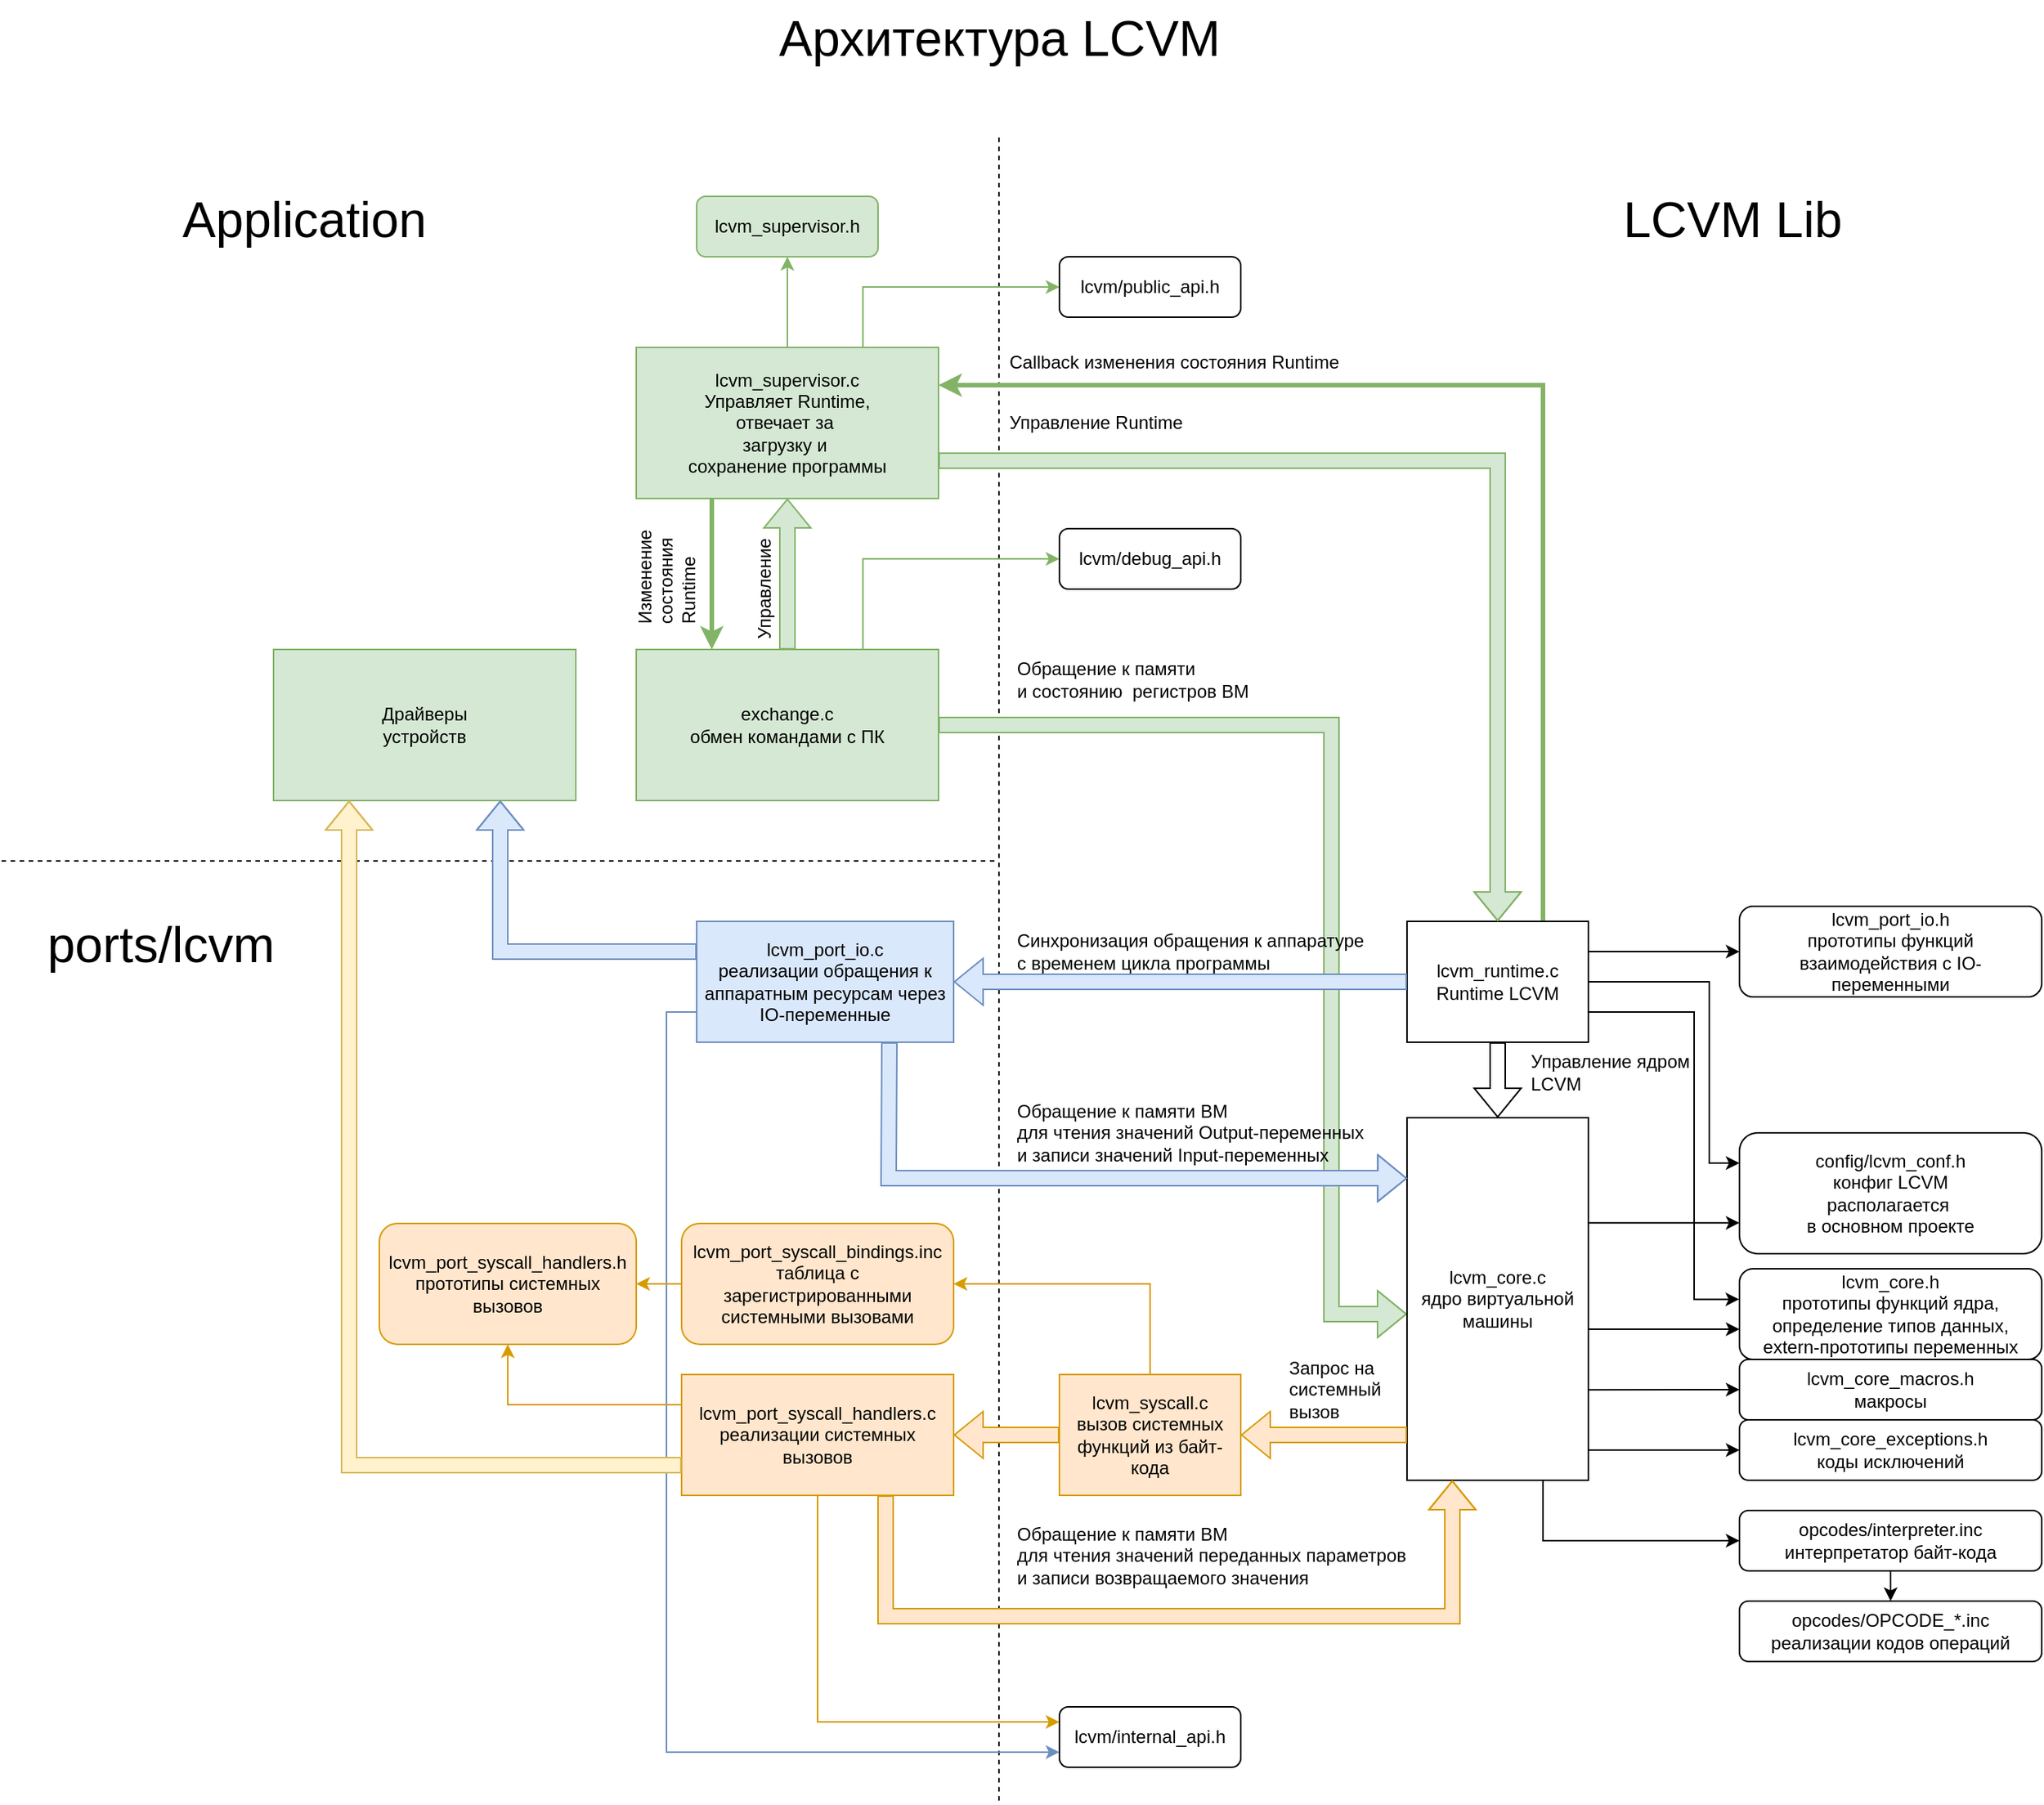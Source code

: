 <mxfile version="28.0.4">
  <diagram name="Страница — 1" id="QuSMrsaTc8MP4F4kiNQF">
    <mxGraphModel dx="2189" dy="1363" grid="1" gridSize="10" guides="1" tooltips="1" connect="1" arrows="1" fold="1" page="0" pageScale="1" pageWidth="1169" pageHeight="827" math="0" shadow="0">
      <root>
        <mxCell id="0" />
        <mxCell id="1" parent="0" />
        <mxCell id="4JZ9h9YK1ufNmpq5-3Gf-28" value="" style="endArrow=none;dashed=1;html=1;rounded=0;" parent="1" edge="1">
          <mxGeometry width="50" height="50" relative="1" as="geometry">
            <mxPoint y="1142.133" as="sourcePoint" />
            <mxPoint y="40" as="targetPoint" />
          </mxGeometry>
        </mxCell>
        <mxCell id="Y_vd4BQVCZv7Dsui712i-14" style="edgeStyle=orthogonalEdgeStyle;rounded=0;orthogonalLoop=1;jettySize=auto;html=1;exitX=0;exitY=0.75;exitDx=0;exitDy=0;entryX=0;entryY=0.75;entryDx=0;entryDy=0;fillColor=#dae8fc;strokeColor=#6c8ebf;jumpStyle=none;" parent="1" source="4JZ9h9YK1ufNmpq5-3Gf-56" target="Y_vd4BQVCZv7Dsui712i-1" edge="1">
          <mxGeometry relative="1" as="geometry">
            <Array as="points">
              <mxPoint x="-220" y="620" />
              <mxPoint x="-220" y="1110" />
            </Array>
          </mxGeometry>
        </mxCell>
        <mxCell id="4JZ9h9YK1ufNmpq5-3Gf-72" value="" style="shape=flexArrow;endArrow=classic;html=1;rounded=0;fillColor=#d5e8d4;strokeColor=#82b366;entryX=0;entryY=0.5;entryDx=0;entryDy=0;exitX=1;exitY=0.5;exitDx=0;exitDy=0;" parent="1" source="d5LIiJNJ_tfaaFNY0r7_-4" edge="1">
          <mxGeometry width="50" height="50" relative="1" as="geometry">
            <mxPoint x="-20" y="515" as="sourcePoint" />
            <mxPoint x="270" y="820" as="targetPoint" />
            <Array as="points">
              <mxPoint x="220" y="430" />
              <mxPoint x="220" y="820" />
            </Array>
          </mxGeometry>
        </mxCell>
        <mxCell id="Y_vd4BQVCZv7Dsui712i-16" style="edgeStyle=orthogonalEdgeStyle;rounded=0;orthogonalLoop=1;jettySize=auto;html=1;exitX=0.75;exitY=1;exitDx=0;exitDy=0;entryX=0;entryY=0.5;entryDx=0;entryDy=0;" parent="1" source="4JZ9h9YK1ufNmpq5-3Gf-1" target="4JZ9h9YK1ufNmpq5-3Gf-10" edge="1">
          <mxGeometry relative="1" as="geometry" />
        </mxCell>
        <mxCell id="4JZ9h9YK1ufNmpq5-3Gf-1" value="lcvm_core.c&lt;div&gt;ядро виртуальной машины&lt;/div&gt;" style="rounded=0;whiteSpace=wrap;html=1;snapToPoint=0;" parent="1" vertex="1">
          <mxGeometry x="270" y="690" width="120" height="240" as="geometry" />
        </mxCell>
        <mxCell id="4JZ9h9YK1ufNmpq5-3Gf-2" value="lcvm_core_macros.h&lt;div&gt;макросы&lt;/div&gt;" style="rounded=1;whiteSpace=wrap;html=1;" parent="1" vertex="1">
          <mxGeometry x="490" y="850" width="200" height="40" as="geometry" />
        </mxCell>
        <mxCell id="4JZ9h9YK1ufNmpq5-3Gf-3" value="lcvm_core_exceptions.h&lt;div&gt;коды исключений&lt;/div&gt;" style="rounded=1;whiteSpace=wrap;html=1;" parent="1" vertex="1">
          <mxGeometry x="490" y="890" width="200" height="40" as="geometry" />
        </mxCell>
        <mxCell id="4JZ9h9YK1ufNmpq5-3Gf-4" value="lcvm_core.h&lt;div&gt;прототипы функций ядра,&lt;/div&gt;&lt;div&gt;определение типов данных,&lt;/div&gt;&lt;div&gt;extern-прототипы переменных&lt;/div&gt;" style="rounded=1;whiteSpace=wrap;html=1;" parent="1" vertex="1">
          <mxGeometry x="490" y="790" width="200" height="60" as="geometry" />
        </mxCell>
        <mxCell id="4JZ9h9YK1ufNmpq5-3Gf-5" value="lcvm_port_io.h&lt;div&gt;&lt;div&gt;прототипы функций взаимодействия с IO-переменными&lt;/div&gt;&lt;/div&gt;" style="rounded=1;whiteSpace=wrap;html=1;" parent="1" vertex="1">
          <mxGeometry x="490" y="550" width="200" height="60" as="geometry" />
        </mxCell>
        <mxCell id="Y_vd4BQVCZv7Dsui712i-17" style="edgeStyle=orthogonalEdgeStyle;rounded=0;orthogonalLoop=1;jettySize=auto;html=1;exitX=0.5;exitY=1;exitDx=0;exitDy=0;entryX=0.5;entryY=0;entryDx=0;entryDy=0;" parent="1" source="4JZ9h9YK1ufNmpq5-3Gf-10" target="4JZ9h9YK1ufNmpq5-3Gf-12" edge="1">
          <mxGeometry relative="1" as="geometry" />
        </mxCell>
        <mxCell id="4JZ9h9YK1ufNmpq5-3Gf-10" value="opcodes/interpreter.inc&lt;div&gt;интерпретатор байт-кода&lt;/div&gt;" style="rounded=1;whiteSpace=wrap;html=1;" parent="1" vertex="1">
          <mxGeometry x="490" y="950" width="200" height="40" as="geometry" />
        </mxCell>
        <mxCell id="4JZ9h9YK1ufNmpq5-3Gf-12" value="opcodes/OPCODE_*.inc&lt;div&gt;реализации кодов операций&lt;/div&gt;" style="rounded=1;whiteSpace=wrap;html=1;" parent="1" vertex="1">
          <mxGeometry x="490" y="1010" width="200" height="40" as="geometry" />
        </mxCell>
        <mxCell id="Y_vd4BQVCZv7Dsui712i-8" style="edgeStyle=orthogonalEdgeStyle;rounded=0;orthogonalLoop=1;jettySize=auto;html=1;exitX=0.5;exitY=0;exitDx=0;exitDy=0;entryX=1;entryY=0.5;entryDx=0;entryDy=0;fillColor=#ffe6cc;strokeColor=#d79b00;" parent="1" source="4JZ9h9YK1ufNmpq5-3Gf-15" target="4JZ9h9YK1ufNmpq5-3Gf-31" edge="1">
          <mxGeometry relative="1" as="geometry" />
        </mxCell>
        <mxCell id="4JZ9h9YK1ufNmpq5-3Gf-15" value="lcvm_syscall.c&lt;div&gt;вызов системных функций из байт-кода&lt;/div&gt;" style="rounded=0;whiteSpace=wrap;html=1;fillColor=#ffe6cc;strokeColor=#d79b00;" parent="1" vertex="1">
          <mxGeometry x="40" y="860" width="120" height="80" as="geometry" />
        </mxCell>
        <mxCell id="4JZ9h9YK1ufNmpq5-3Gf-73" style="edgeStyle=orthogonalEdgeStyle;rounded=0;orthogonalLoop=1;jettySize=auto;html=1;exitX=0.75;exitY=0;exitDx=0;exitDy=0;fillColor=#d5e8d4;strokeColor=#82b366;entryX=1;entryY=0.25;entryDx=0;entryDy=0;strokeWidth=3;" parent="1" source="4JZ9h9YK1ufNmpq5-3Gf-20" target="4JZ9h9YK1ufNmpq5-3Gf-68" edge="1">
          <mxGeometry relative="1" as="geometry">
            <mxPoint x="-30" y="450" as="targetPoint" />
          </mxGeometry>
        </mxCell>
        <mxCell id="d5LIiJNJ_tfaaFNY0r7_-14" style="edgeStyle=orthogonalEdgeStyle;rounded=0;orthogonalLoop=1;jettySize=auto;html=1;exitX=1;exitY=0.25;exitDx=0;exitDy=0;entryX=0;entryY=0.5;entryDx=0;entryDy=0;" parent="1" source="4JZ9h9YK1ufNmpq5-3Gf-20" target="4JZ9h9YK1ufNmpq5-3Gf-5" edge="1">
          <mxGeometry relative="1" as="geometry" />
        </mxCell>
        <mxCell id="d5LIiJNJ_tfaaFNY0r7_-23" style="edgeStyle=orthogonalEdgeStyle;rounded=0;orthogonalLoop=1;jettySize=auto;html=1;exitX=1;exitY=0.75;exitDx=0;exitDy=0;entryX=-0.001;entryY=0.337;entryDx=0;entryDy=0;entryPerimeter=0;" parent="1" source="4JZ9h9YK1ufNmpq5-3Gf-20" target="4JZ9h9YK1ufNmpq5-3Gf-4" edge="1">
          <mxGeometry relative="1" as="geometry">
            <mxPoint x="460" y="810" as="targetPoint" />
            <Array as="points">
              <mxPoint x="460" y="620" />
              <mxPoint x="460" y="810" />
            </Array>
          </mxGeometry>
        </mxCell>
        <mxCell id="d5LIiJNJ_tfaaFNY0r7_-24" style="edgeStyle=orthogonalEdgeStyle;rounded=0;orthogonalLoop=1;jettySize=auto;html=1;exitX=1;exitY=0.5;exitDx=0;exitDy=0;entryX=0;entryY=0.25;entryDx=0;entryDy=0;" parent="1" source="4JZ9h9YK1ufNmpq5-3Gf-20" target="d5LIiJNJ_tfaaFNY0r7_-13" edge="1">
          <mxGeometry relative="1" as="geometry">
            <Array as="points">
              <mxPoint x="470" y="600" />
              <mxPoint x="470" y="720" />
            </Array>
          </mxGeometry>
        </mxCell>
        <mxCell id="4JZ9h9YK1ufNmpq5-3Gf-20" value="lcvm_runtime.c&lt;div&gt;Runtime LCVM&lt;/div&gt;" style="rounded=0;whiteSpace=wrap;html=1;" parent="1" vertex="1">
          <mxGeometry x="270" y="560" width="120" height="80" as="geometry" />
        </mxCell>
        <mxCell id="4JZ9h9YK1ufNmpq5-3Gf-22" value="" style="shape=flexArrow;endArrow=classic;html=1;rounded=0;exitX=0.5;exitY=1;exitDx=0;exitDy=0;entryX=0.5;entryY=0;entryDx=0;entryDy=0;" parent="1" source="4JZ9h9YK1ufNmpq5-3Gf-20" target="4JZ9h9YK1ufNmpq5-3Gf-1" edge="1">
          <mxGeometry width="50" height="50" relative="1" as="geometry">
            <mxPoint x="230" y="820" as="sourcePoint" />
            <mxPoint x="330" y="680" as="targetPoint" />
          </mxGeometry>
        </mxCell>
        <mxCell id="4JZ9h9YK1ufNmpq5-3Gf-23" value="" style="shape=flexArrow;endArrow=classic;html=1;rounded=0;exitX=0;exitY=0.875;exitDx=0;exitDy=0;entryX=1;entryY=0.5;entryDx=0;entryDy=0;fillColor=#ffe6cc;strokeColor=#d79b00;exitPerimeter=0;" parent="1" source="4JZ9h9YK1ufNmpq5-3Gf-1" target="4JZ9h9YK1ufNmpq5-3Gf-15" edge="1">
          <mxGeometry width="50" height="50" relative="1" as="geometry">
            <mxPoint x="180" y="780" as="sourcePoint" />
            <mxPoint x="230" y="730" as="targetPoint" />
          </mxGeometry>
        </mxCell>
        <mxCell id="4JZ9h9YK1ufNmpq5-3Gf-24" value="Управление ядром&amp;nbsp;&lt;div&gt;LCVM&lt;/div&gt;" style="text;html=1;align=left;verticalAlign=middle;resizable=0;points=[];autosize=1;strokeColor=none;fillColor=none;" parent="1" vertex="1">
          <mxGeometry x="350" y="640" width="130" height="40" as="geometry" />
        </mxCell>
        <mxCell id="4JZ9h9YK1ufNmpq5-3Gf-25" value="Запрос на&amp;nbsp;&lt;div&gt;системный&amp;nbsp;&lt;/div&gt;&lt;div&gt;&lt;span style=&quot;background-color: transparent; color: light-dark(rgb(0, 0, 0), rgb(255, 255, 255));&quot;&gt;вызов&amp;nbsp;&lt;/span&gt;&lt;/div&gt;" style="text;html=1;align=left;verticalAlign=middle;resizable=0;points=[];autosize=1;strokeColor=none;fillColor=none;" parent="1" vertex="1">
          <mxGeometry x="190" y="840" width="90" height="60" as="geometry" />
        </mxCell>
        <mxCell id="4JZ9h9YK1ufNmpq5-3Gf-26" value="" style="shape=flexArrow;endArrow=classic;html=1;rounded=0;exitX=0;exitY=0.5;exitDx=0;exitDy=0;fillColor=#ffe6cc;strokeColor=#d79b00;entryX=1;entryY=0.5;entryDx=0;entryDy=0;" parent="1" source="4JZ9h9YK1ufNmpq5-3Gf-15" target="4JZ9h9YK1ufNmpq5-3Gf-33" edge="1">
          <mxGeometry width="50" height="50" relative="1" as="geometry">
            <mxPoint x="-70" y="870" as="sourcePoint" />
            <mxPoint x="-50" y="900" as="targetPoint" />
          </mxGeometry>
        </mxCell>
        <mxCell id="4JZ9h9YK1ufNmpq5-3Gf-29" value="&lt;font style=&quot;font-size: 33px;&quot;&gt;LCVM Lib&lt;/font&gt;" style="text;html=1;align=center;verticalAlign=middle;resizable=0;points=[];autosize=1;strokeColor=none;fillColor=none;" parent="1" vertex="1">
          <mxGeometry x="400" y="70" width="170" height="50" as="geometry" />
        </mxCell>
        <mxCell id="4JZ9h9YK1ufNmpq5-3Gf-30" value="&lt;font style=&quot;font-size: 33px;&quot;&gt;ports/lcvm&lt;/font&gt;" style="text;html=1;align=center;verticalAlign=middle;resizable=0;points=[];autosize=1;strokeColor=none;fillColor=none;" parent="1" vertex="1">
          <mxGeometry x="-640" y="550" width="170" height="50" as="geometry" />
        </mxCell>
        <mxCell id="Y_vd4BQVCZv7Dsui712i-9" style="edgeStyle=orthogonalEdgeStyle;rounded=0;orthogonalLoop=1;jettySize=auto;html=1;exitX=0;exitY=0.5;exitDx=0;exitDy=0;entryX=1;entryY=0.5;entryDx=0;entryDy=0;fillColor=#ffe6cc;strokeColor=#d79b00;" parent="1" source="4JZ9h9YK1ufNmpq5-3Gf-31" target="4JZ9h9YK1ufNmpq5-3Gf-34" edge="1">
          <mxGeometry relative="1" as="geometry" />
        </mxCell>
        <mxCell id="4JZ9h9YK1ufNmpq5-3Gf-31" value="lcvm_port_syscall_bindings.inc&lt;div&gt;таблица с зарегистрированными системными вызовами&lt;/div&gt;" style="rounded=1;whiteSpace=wrap;html=1;fillColor=#ffe6cc;strokeColor=#d79b00;" parent="1" vertex="1">
          <mxGeometry x="-210" y="760" width="180" height="80" as="geometry" />
        </mxCell>
        <mxCell id="Y_vd4BQVCZv7Dsui712i-10" style="edgeStyle=orthogonalEdgeStyle;rounded=0;orthogonalLoop=1;jettySize=auto;html=1;exitX=0;exitY=0.25;exitDx=0;exitDy=0;entryX=0.5;entryY=1;entryDx=0;entryDy=0;fillColor=#ffe6cc;strokeColor=#d79b00;" parent="1" source="4JZ9h9YK1ufNmpq5-3Gf-33" target="4JZ9h9YK1ufNmpq5-3Gf-34" edge="1">
          <mxGeometry relative="1" as="geometry" />
        </mxCell>
        <mxCell id="Y_vd4BQVCZv7Dsui712i-15" style="edgeStyle=orthogonalEdgeStyle;rounded=0;orthogonalLoop=1;jettySize=auto;html=1;exitX=0.5;exitY=1;exitDx=0;exitDy=0;entryX=0;entryY=0.25;entryDx=0;entryDy=0;fillColor=#ffe6cc;strokeColor=#d79b00;" parent="1" source="4JZ9h9YK1ufNmpq5-3Gf-33" target="Y_vd4BQVCZv7Dsui712i-1" edge="1">
          <mxGeometry relative="1" as="geometry" />
        </mxCell>
        <mxCell id="4JZ9h9YK1ufNmpq5-3Gf-33" value="lcvm_port_syscall_handlers.c&lt;div&gt;реализации системных вызовов&lt;/div&gt;" style="rounded=0;whiteSpace=wrap;html=1;fillColor=#ffe6cc;strokeColor=#d79b00;" parent="1" vertex="1">
          <mxGeometry x="-210" y="860" width="180" height="80" as="geometry" />
        </mxCell>
        <mxCell id="4JZ9h9YK1ufNmpq5-3Gf-34" value="lcvm_port_syscall_handlers.h&lt;div&gt;прототипы системных вызовов&lt;/div&gt;" style="rounded=1;whiteSpace=wrap;html=1;fillColor=#ffe6cc;strokeColor=#d79b00;" parent="1" vertex="1">
          <mxGeometry x="-410" y="760" width="170" height="80" as="geometry" />
        </mxCell>
        <mxCell id="4JZ9h9YK1ufNmpq5-3Gf-41" value="" style="shape=flexArrow;endArrow=classic;html=1;rounded=0;entryX=0.25;entryY=1;entryDx=0;entryDy=0;fillColor=#ffe6cc;strokeColor=#d79b00;exitX=0.75;exitY=1;exitDx=0;exitDy=0;" parent="1" source="4JZ9h9YK1ufNmpq5-3Gf-33" target="4JZ9h9YK1ufNmpq5-3Gf-1" edge="1">
          <mxGeometry width="50" height="50" relative="1" as="geometry">
            <mxPoint x="-100" y="940" as="sourcePoint" />
            <mxPoint x="300" y="950" as="targetPoint" />
            <Array as="points">
              <mxPoint x="-75" y="1020" />
              <mxPoint x="300" y="1020" />
            </Array>
          </mxGeometry>
        </mxCell>
        <mxCell id="4JZ9h9YK1ufNmpq5-3Gf-42" value="Обращение к памяти ВМ&amp;nbsp;&lt;div&gt;для чтения значений переданных параметров&amp;nbsp;&lt;/div&gt;&lt;div&gt;и записи возвращаемого значения&lt;/div&gt;" style="text;html=1;align=left;verticalAlign=middle;resizable=0;points=[];autosize=1;strokeColor=none;fillColor=none;" parent="1" vertex="1">
          <mxGeometry x="10" y="950" width="280" height="60" as="geometry" />
        </mxCell>
        <mxCell id="4JZ9h9YK1ufNmpq5-3Gf-56" value="lcvm_port_io.c&lt;div&gt;реализации обращения к аппаратным ресурсам через IO-переменные&lt;/div&gt;" style="rounded=0;whiteSpace=wrap;html=1;fillColor=#dae8fc;strokeColor=#6c8ebf;" parent="1" vertex="1">
          <mxGeometry x="-200" y="560" width="170" height="80" as="geometry" />
        </mxCell>
        <mxCell id="4JZ9h9YK1ufNmpq5-3Gf-57" value="" style="shape=flexArrow;endArrow=classic;html=1;rounded=0;exitX=0.75;exitY=1;exitDx=0;exitDy=0;fillColor=#dae8fc;strokeColor=#6c8ebf;entryX=0.001;entryY=0.167;entryDx=0;entryDy=0;entryPerimeter=0;" parent="1" source="4JZ9h9YK1ufNmpq5-3Gf-56" target="4JZ9h9YK1ufNmpq5-3Gf-1" edge="1">
          <mxGeometry width="50" height="50" relative="1" as="geometry">
            <mxPoint x="-120" y="730" as="sourcePoint" />
            <mxPoint x="220" y="820" as="targetPoint" />
            <Array as="points">
              <mxPoint x="-73" y="730" />
              <mxPoint x="150" y="730" />
              <mxPoint x="240" y="730" />
            </Array>
          </mxGeometry>
        </mxCell>
        <mxCell id="4JZ9h9YK1ufNmpq5-3Gf-59" value="Обращение к памяти ВМ&amp;nbsp;&lt;div&gt;для чтения значений Output-переменных&amp;nbsp;&lt;/div&gt;&lt;div&gt;и записи значений Input-переменных&lt;/div&gt;" style="text;html=1;align=left;verticalAlign=middle;resizable=0;points=[];autosize=1;strokeColor=none;fillColor=none;" parent="1" vertex="1">
          <mxGeometry x="10" y="670" width="260" height="60" as="geometry" />
        </mxCell>
        <mxCell id="4JZ9h9YK1ufNmpq5-3Gf-61" value="" style="shape=flexArrow;endArrow=classic;html=1;rounded=0;exitX=0;exitY=0.5;exitDx=0;exitDy=0;entryX=1;entryY=0.5;entryDx=0;entryDy=0;fillColor=#dae8fc;strokeColor=#6c8ebf;" parent="1" source="4JZ9h9YK1ufNmpq5-3Gf-20" target="4JZ9h9YK1ufNmpq5-3Gf-56" edge="1">
          <mxGeometry width="50" height="50" relative="1" as="geometry">
            <mxPoint x="100" y="590" as="sourcePoint" />
            <mxPoint x="150" y="540" as="targetPoint" />
          </mxGeometry>
        </mxCell>
        <mxCell id="4JZ9h9YK1ufNmpq5-3Gf-62" value="Синхронизация обращения к аппаратуре&amp;nbsp;&lt;div&gt;с временем цикла программы&lt;/div&gt;" style="text;html=1;align=left;verticalAlign=middle;resizable=0;points=[];autosize=1;strokeColor=none;fillColor=none;" parent="1" vertex="1">
          <mxGeometry x="10" y="560" width="260" height="40" as="geometry" />
        </mxCell>
        <mxCell id="4JZ9h9YK1ufNmpq5-3Gf-65" value="Драйверы&lt;div&gt;устройств&lt;/div&gt;" style="rounded=0;whiteSpace=wrap;html=1;fillColor=#d5e8d4;strokeColor=#82b366;" parent="1" vertex="1">
          <mxGeometry x="-480" y="380" width="200" height="100" as="geometry" />
        </mxCell>
        <mxCell id="Y_vd4BQVCZv7Dsui712i-7" style="edgeStyle=orthogonalEdgeStyle;rounded=0;orthogonalLoop=1;jettySize=auto;html=1;exitX=0.75;exitY=0;exitDx=0;exitDy=0;entryX=0;entryY=0.5;entryDx=0;entryDy=0;fillColor=#d5e8d4;strokeColor=#82b366;" parent="1" source="4JZ9h9YK1ufNmpq5-3Gf-68" target="4JZ9h9YK1ufNmpq5-3Gf-70" edge="1">
          <mxGeometry relative="1" as="geometry" />
        </mxCell>
        <mxCell id="d5LIiJNJ_tfaaFNY0r7_-2" style="edgeStyle=orthogonalEdgeStyle;rounded=0;orthogonalLoop=1;jettySize=auto;html=1;exitX=0.5;exitY=0;exitDx=0;exitDy=0;entryX=0.5;entryY=1;entryDx=0;entryDy=0;fillColor=#d5e8d4;strokeColor=#82b366;" parent="1" source="4JZ9h9YK1ufNmpq5-3Gf-68" target="d5LIiJNJ_tfaaFNY0r7_-1" edge="1">
          <mxGeometry relative="1" as="geometry" />
        </mxCell>
        <mxCell id="d5LIiJNJ_tfaaFNY0r7_-9" style="edgeStyle=orthogonalEdgeStyle;rounded=0;orthogonalLoop=1;jettySize=auto;html=1;exitX=0.25;exitY=1;exitDx=0;exitDy=0;entryX=0.25;entryY=0;entryDx=0;entryDy=0;fillColor=#d5e8d4;strokeColor=#82b366;strokeWidth=3;" parent="1" source="4JZ9h9YK1ufNmpq5-3Gf-68" target="d5LIiJNJ_tfaaFNY0r7_-4" edge="1">
          <mxGeometry relative="1" as="geometry" />
        </mxCell>
        <mxCell id="4JZ9h9YK1ufNmpq5-3Gf-68" value="lcvm_supervisor.c&lt;div&gt;Управляет Runtime,&lt;/div&gt;&lt;div&gt;отвечает за&amp;nbsp;&lt;/div&gt;&lt;div&gt;загрузку и&amp;nbsp;&lt;/div&gt;&lt;div&gt;сохранение программы&lt;/div&gt;" style="rounded=0;whiteSpace=wrap;html=1;fillColor=#d5e8d4;strokeColor=#82b366;" parent="1" vertex="1">
          <mxGeometry x="-240" y="180" width="200" height="100" as="geometry" />
        </mxCell>
        <mxCell id="4JZ9h9YK1ufNmpq5-3Gf-69" value="" style="shape=flexArrow;endArrow=classic;html=1;rounded=0;entryX=0.5;entryY=0;entryDx=0;entryDy=0;fillColor=#d5e8d4;strokeColor=#82b366;exitX=1;exitY=0.75;exitDx=0;exitDy=0;" parent="1" source="4JZ9h9YK1ufNmpq5-3Gf-68" target="4JZ9h9YK1ufNmpq5-3Gf-20" edge="1">
          <mxGeometry width="50" height="50" relative="1" as="geometry">
            <mxPoint x="-20" y="490" as="sourcePoint" />
            <mxPoint x="190" y="460" as="targetPoint" />
            <Array as="points">
              <mxPoint x="330" y="255" />
            </Array>
          </mxGeometry>
        </mxCell>
        <mxCell id="4JZ9h9YK1ufNmpq5-3Gf-70" value="lcvm/public_api.h" style="rounded=1;whiteSpace=wrap;html=1;" parent="1" vertex="1">
          <mxGeometry x="40" y="120" width="120" height="40" as="geometry" />
        </mxCell>
        <mxCell id="4JZ9h9YK1ufNmpq5-3Gf-74" value="Callback изменения состояния Runtime" style="text;html=1;align=left;verticalAlign=middle;resizable=0;points=[];autosize=1;strokeColor=none;fillColor=none;" parent="1" vertex="1">
          <mxGeometry x="5" y="175" width="240" height="30" as="geometry" />
        </mxCell>
        <mxCell id="4JZ9h9YK1ufNmpq5-3Gf-77" value="Управление Runtime" style="text;html=1;align=left;verticalAlign=middle;resizable=0;points=[];autosize=1;strokeColor=none;fillColor=none;" parent="1" vertex="1">
          <mxGeometry x="5" y="215" width="140" height="30" as="geometry" />
        </mxCell>
        <mxCell id="4JZ9h9YK1ufNmpq5-3Gf-78" value="Обращение к памяти&amp;nbsp;&lt;div&gt;и состоянию&amp;nbsp; регистров ВМ&lt;/div&gt;" style="text;html=1;align=left;verticalAlign=middle;resizable=0;points=[];autosize=1;strokeColor=none;fillColor=none;" parent="1" vertex="1">
          <mxGeometry x="10" y="380" width="180" height="40" as="geometry" />
        </mxCell>
        <mxCell id="Y_vd4BQVCZv7Dsui712i-1" value="lcvm/internal_api.h" style="rounded=1;whiteSpace=wrap;html=1;" parent="1" vertex="1">
          <mxGeometry x="40" y="1080" width="120" height="40" as="geometry" />
        </mxCell>
        <mxCell id="d5LIiJNJ_tfaaFNY0r7_-1" value="lcvm_supervisor.h" style="rounded=1;whiteSpace=wrap;html=1;fillColor=#d5e8d4;strokeColor=#82b366;" parent="1" vertex="1">
          <mxGeometry x="-200" y="80" width="120" height="40" as="geometry" />
        </mxCell>
        <mxCell id="d5LIiJNJ_tfaaFNY0r7_-3" value="" style="endArrow=none;dashed=1;html=1;rounded=0;" parent="1" edge="1">
          <mxGeometry width="50" height="50" relative="1" as="geometry">
            <mxPoint x="-660" y="520" as="sourcePoint" />
            <mxPoint y="520" as="targetPoint" />
          </mxGeometry>
        </mxCell>
        <mxCell id="d5LIiJNJ_tfaaFNY0r7_-6" style="edgeStyle=orthogonalEdgeStyle;rounded=0;orthogonalLoop=1;jettySize=auto;html=1;exitX=0.75;exitY=0;exitDx=0;exitDy=0;entryX=0;entryY=0.5;entryDx=0;entryDy=0;fillColor=#d5e8d4;strokeColor=#82b366;strokeWidth=1;" parent="1" source="d5LIiJNJ_tfaaFNY0r7_-4" target="d5LIiJNJ_tfaaFNY0r7_-5" edge="1">
          <mxGeometry relative="1" as="geometry" />
        </mxCell>
        <mxCell id="d5LIiJNJ_tfaaFNY0r7_-4" value="exchange.c&lt;br&gt;обмен командами с ПК" style="rounded=0;whiteSpace=wrap;html=1;fillColor=#d5e8d4;strokeColor=#82b366;" parent="1" vertex="1">
          <mxGeometry x="-240" y="380" width="200" height="100" as="geometry" />
        </mxCell>
        <mxCell id="d5LIiJNJ_tfaaFNY0r7_-5" value="lcvm/debug_api.h" style="rounded=1;whiteSpace=wrap;html=1;" parent="1" vertex="1">
          <mxGeometry x="40" y="300" width="120" height="40" as="geometry" />
        </mxCell>
        <mxCell id="d5LIiJNJ_tfaaFNY0r7_-7" value="" style="shape=flexArrow;endArrow=classic;html=1;rounded=0;exitX=0.5;exitY=0;exitDx=0;exitDy=0;fillColor=#d5e8d4;strokeColor=#82b366;" parent="1" source="d5LIiJNJ_tfaaFNY0r7_-4" edge="1">
          <mxGeometry width="50" height="50" relative="1" as="geometry">
            <mxPoint x="-190" y="330" as="sourcePoint" />
            <mxPoint x="-140" y="280" as="targetPoint" />
          </mxGeometry>
        </mxCell>
        <mxCell id="d5LIiJNJ_tfaaFNY0r7_-10" value="Управление" style="text;html=1;align=left;verticalAlign=middle;whiteSpace=wrap;rounded=0;rotation=-90;" parent="1" vertex="1">
          <mxGeometry x="-195" y="325" width="80" height="20" as="geometry" />
        </mxCell>
        <mxCell id="d5LIiJNJ_tfaaFNY0r7_-11" value="Изменение состояния Runtime" style="text;html=1;align=left;verticalAlign=middle;whiteSpace=wrap;rounded=0;rotation=-90;" parent="1" vertex="1">
          <mxGeometry x="-260" y="300" width="80" height="50" as="geometry" />
        </mxCell>
        <mxCell id="d5LIiJNJ_tfaaFNY0r7_-13" value="config/&lt;span style=&quot;text-wrap-mode: nowrap;&quot;&gt;lcvm_conf.h&lt;/span&gt;&lt;div&gt;&lt;span style=&quot;text-wrap-mode: nowrap;&quot;&gt;конфиг LCVM&lt;br&gt;располагается&amp;nbsp;&lt;/span&gt;&lt;/div&gt;&lt;div&gt;&lt;span style=&quot;text-wrap-mode: nowrap;&quot;&gt;в основном проекте&lt;/span&gt;&lt;/div&gt;" style="rounded=1;whiteSpace=wrap;html=1;" parent="1" vertex="1">
          <mxGeometry x="490" y="700" width="200" height="80" as="geometry" />
        </mxCell>
        <mxCell id="d5LIiJNJ_tfaaFNY0r7_-17" value="" style="endArrow=classic;html=1;rounded=0;entryX=0;entryY=0.5;entryDx=0;entryDy=0;" parent="1" target="4JZ9h9YK1ufNmpq5-3Gf-3" edge="1">
          <mxGeometry width="50" height="50" relative="1" as="geometry">
            <mxPoint x="390" y="909.96" as="sourcePoint" />
            <mxPoint x="480" y="909.7" as="targetPoint" />
          </mxGeometry>
        </mxCell>
        <mxCell id="d5LIiJNJ_tfaaFNY0r7_-18" value="" style="endArrow=classic;html=1;rounded=0;entryX=0;entryY=0.5;entryDx=0;entryDy=0;" parent="1" target="4JZ9h9YK1ufNmpq5-3Gf-2" edge="1">
          <mxGeometry width="50" height="50" relative="1" as="geometry">
            <mxPoint x="390" y="870.17" as="sourcePoint" />
            <mxPoint x="480" y="869.7" as="targetPoint" />
          </mxGeometry>
        </mxCell>
        <mxCell id="d5LIiJNJ_tfaaFNY0r7_-19" value="" style="endArrow=classic;html=1;rounded=0;" parent="1" edge="1">
          <mxGeometry width="50" height="50" relative="1" as="geometry">
            <mxPoint x="390" y="830" as="sourcePoint" />
            <mxPoint x="490" y="830" as="targetPoint" />
          </mxGeometry>
        </mxCell>
        <mxCell id="d5LIiJNJ_tfaaFNY0r7_-25" value="" style="endArrow=classic;html=1;rounded=0;" parent="1" edge="1">
          <mxGeometry width="50" height="50" relative="1" as="geometry">
            <mxPoint x="390" y="759.57" as="sourcePoint" />
            <mxPoint x="490" y="759.57" as="targetPoint" />
          </mxGeometry>
        </mxCell>
        <mxCell id="d5LIiJNJ_tfaaFNY0r7_-26" value="&lt;span style=&quot;font-size: 33px;&quot;&gt;Application&lt;/span&gt;" style="text;html=1;align=center;verticalAlign=middle;resizable=0;points=[];autosize=1;strokeColor=none;fillColor=none;" parent="1" vertex="1">
          <mxGeometry x="-550" y="70" width="180" height="50" as="geometry" />
        </mxCell>
        <mxCell id="d5LIiJNJ_tfaaFNY0r7_-28" value="" style="shape=flexArrow;endArrow=classic;html=1;rounded=0;exitX=0;exitY=0.75;exitDx=0;exitDy=0;entryX=0.25;entryY=1;entryDx=0;entryDy=0;fillColor=#fff2cc;strokeColor=#d6b656;" parent="1" source="4JZ9h9YK1ufNmpq5-3Gf-33" target="4JZ9h9YK1ufNmpq5-3Gf-65" edge="1">
          <mxGeometry width="50" height="50" relative="1" as="geometry">
            <mxPoint x="-530" y="760" as="sourcePoint" />
            <mxPoint x="-480" y="710" as="targetPoint" />
            <Array as="points">
              <mxPoint x="-430" y="920" />
            </Array>
          </mxGeometry>
        </mxCell>
        <mxCell id="d5LIiJNJ_tfaaFNY0r7_-29" value="" style="shape=flexArrow;endArrow=classic;html=1;rounded=0;exitX=0;exitY=0.25;exitDx=0;exitDy=0;entryX=0.75;entryY=1;entryDx=0;entryDy=0;fillColor=#dae8fc;strokeColor=#6c8ebf;" parent="1" source="4JZ9h9YK1ufNmpq5-3Gf-56" target="4JZ9h9YK1ufNmpq5-3Gf-65" edge="1">
          <mxGeometry width="50" height="50" relative="1" as="geometry">
            <mxPoint x="-370" y="530" as="sourcePoint" />
            <mxPoint x="-320" y="480" as="targetPoint" />
            <Array as="points">
              <mxPoint x="-330" y="580" />
            </Array>
          </mxGeometry>
        </mxCell>
        <mxCell id="d5LIiJNJ_tfaaFNY0r7_-30" value="&lt;font style=&quot;font-size: 33px;&quot;&gt;Архитектура LCVM&lt;/font&gt;" style="text;html=1;align=center;verticalAlign=middle;resizable=0;points=[];autosize=1;strokeColor=none;fillColor=none;" parent="1" vertex="1">
          <mxGeometry x="-160" y="-50" width="320" height="50" as="geometry" />
        </mxCell>
      </root>
    </mxGraphModel>
  </diagram>
</mxfile>
